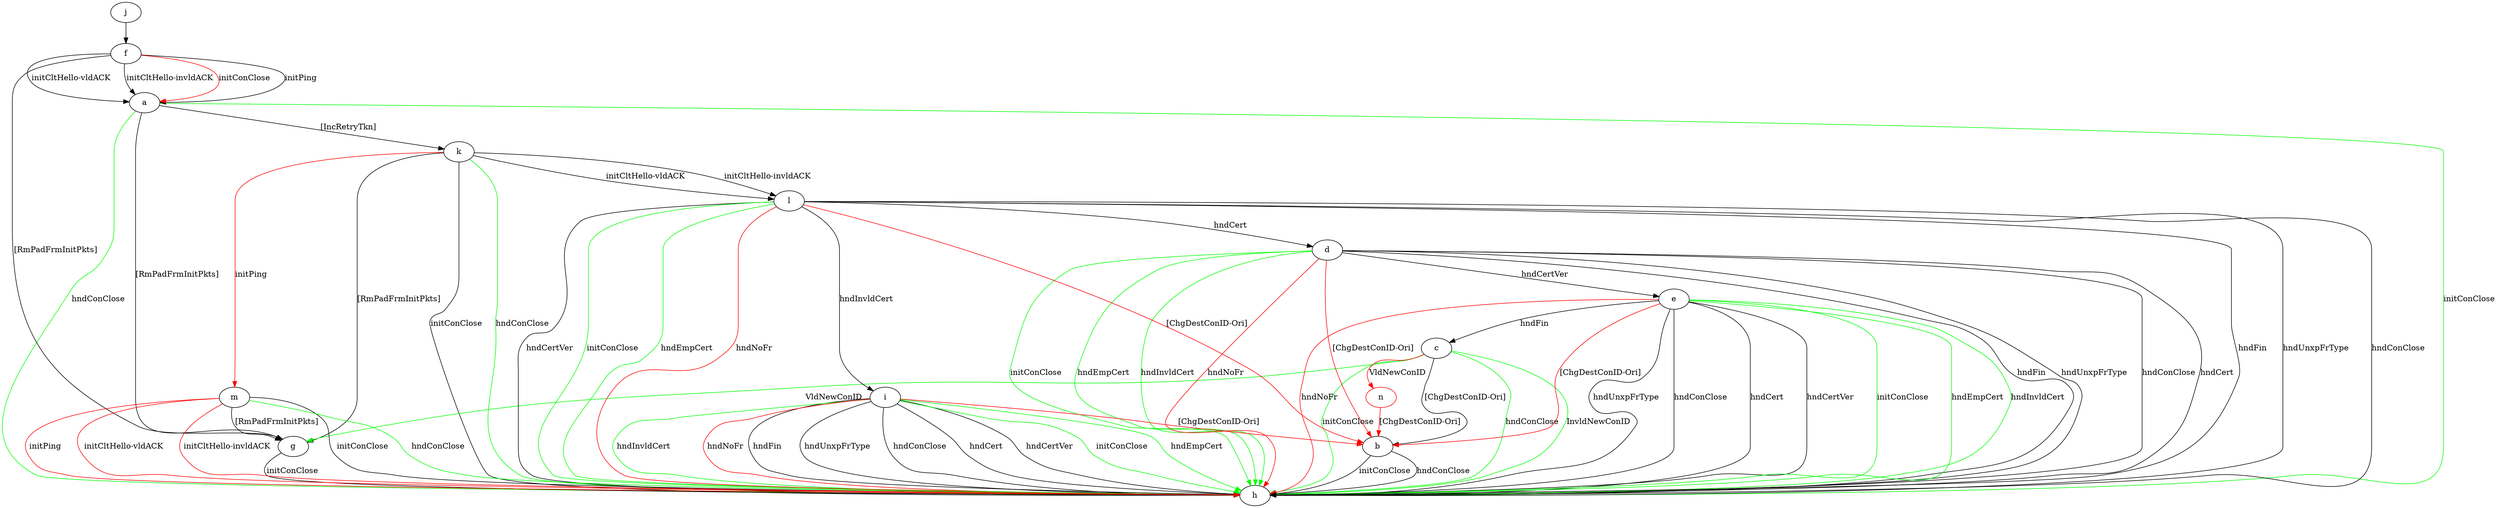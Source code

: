 digraph "" {
	a -> g	[key=0,
		label="[RmPadFrmInitPkts] "];
	a -> h	[key=0,
		color=green,
		label="initConClose "];
	a -> h	[key=1,
		color=green,
		label="hndConClose "];
	a -> k	[key=0,
		label="[IncRetryTkn] "];
	b -> h	[key=0,
		label="initConClose "];
	b -> h	[key=1,
		label="hndConClose "];
	c -> b	[key=0,
		label="[ChgDestConID-Ori] "];
	c -> g	[key=0,
		color=green,
		label="VldNewConID "];
	c -> h	[key=0,
		color=green,
		label="initConClose "];
	c -> h	[key=1,
		color=green,
		label="hndConClose "];
	c -> h	[key=2,
		color=green,
		label="InvldNewConID "];
	n	[color=red];
	c -> n	[key=0,
		color=red,
		label="VldNewConID "];
	d -> b	[key=0,
		color=red,
		label="[ChgDestConID-Ori] "];
	d -> e	[key=0,
		label="hndCertVer "];
	d -> h	[key=0,
		label="hndFin "];
	d -> h	[key=1,
		label="hndUnxpFrType "];
	d -> h	[key=2,
		label="hndConClose "];
	d -> h	[key=3,
		label="hndCert "];
	d -> h	[key=4,
		color=green,
		label="initConClose "];
	d -> h	[key=5,
		color=green,
		label="hndEmpCert "];
	d -> h	[key=6,
		color=green,
		label="hndInvldCert "];
	d -> h	[key=7,
		color=red,
		label="hndNoFr "];
	e -> b	[key=0,
		color=red,
		label="[ChgDestConID-Ori] "];
	e -> c	[key=0,
		label="hndFin "];
	e -> h	[key=0,
		label="hndUnxpFrType "];
	e -> h	[key=1,
		label="hndConClose "];
	e -> h	[key=2,
		label="hndCert "];
	e -> h	[key=3,
		label="hndCertVer "];
	e -> h	[key=4,
		color=green,
		label="initConClose "];
	e -> h	[key=5,
		color=green,
		label="hndEmpCert "];
	e -> h	[key=6,
		color=green,
		label="hndInvldCert "];
	e -> h	[key=7,
		color=red,
		label="hndNoFr "];
	f -> a	[key=0,
		label="initPing "];
	f -> a	[key=1,
		label="initCltHello-vldACK "];
	f -> a	[key=2,
		label="initCltHello-invldACK "];
	f -> a	[key=3,
		color=red,
		label="initConClose "];
	f -> g	[key=0,
		label="[RmPadFrmInitPkts] "];
	g -> h	[key=0,
		label="initConClose "];
	i -> b	[key=0,
		color=red,
		label="[ChgDestConID-Ori] "];
	i -> h	[key=0,
		label="hndFin "];
	i -> h	[key=1,
		label="hndUnxpFrType "];
	i -> h	[key=2,
		label="hndConClose "];
	i -> h	[key=3,
		label="hndCert "];
	i -> h	[key=4,
		label="hndCertVer "];
	i -> h	[key=5,
		color=green,
		label="initConClose "];
	i -> h	[key=6,
		color=green,
		label="hndEmpCert "];
	i -> h	[key=7,
		color=green,
		label="hndInvldCert "];
	i -> h	[key=8,
		color=red,
		label="hndNoFr "];
	j -> f	[key=0];
	k -> g	[key=0,
		label="[RmPadFrmInitPkts] "];
	k -> h	[key=0,
		label="initConClose "];
	k -> h	[key=1,
		color=green,
		label="hndConClose "];
	k -> l	[key=0,
		label="initCltHello-vldACK "];
	k -> l	[key=1,
		label="initCltHello-invldACK "];
	k -> m	[key=0,
		color=red,
		label="initPing "];
	l -> b	[key=0,
		color=red,
		label="[ChgDestConID-Ori] "];
	l -> d	[key=0,
		label="hndCert "];
	l -> h	[key=0,
		label="hndFin "];
	l -> h	[key=1,
		label="hndUnxpFrType "];
	l -> h	[key=2,
		label="hndConClose "];
	l -> h	[key=3,
		label="hndCertVer "];
	l -> h	[key=4,
		color=green,
		label="initConClose "];
	l -> h	[key=5,
		color=green,
		label="hndEmpCert "];
	l -> h	[key=6,
		color=red,
		label="hndNoFr "];
	l -> i	[key=0,
		label="hndInvldCert "];
	m -> g	[key=0,
		label="[RmPadFrmInitPkts] "];
	m -> h	[key=0,
		label="initConClose "];
	m -> h	[key=1,
		color=green,
		label="hndConClose "];
	m -> h	[key=2,
		color=red,
		label="initPing "];
	m -> h	[key=3,
		color=red,
		label="initCltHello-vldACK "];
	m -> h	[key=4,
		color=red,
		label="initCltHello-invldACK "];
	n -> b	[key=0,
		color=red,
		label="[ChgDestConID-Ori] "];
}
